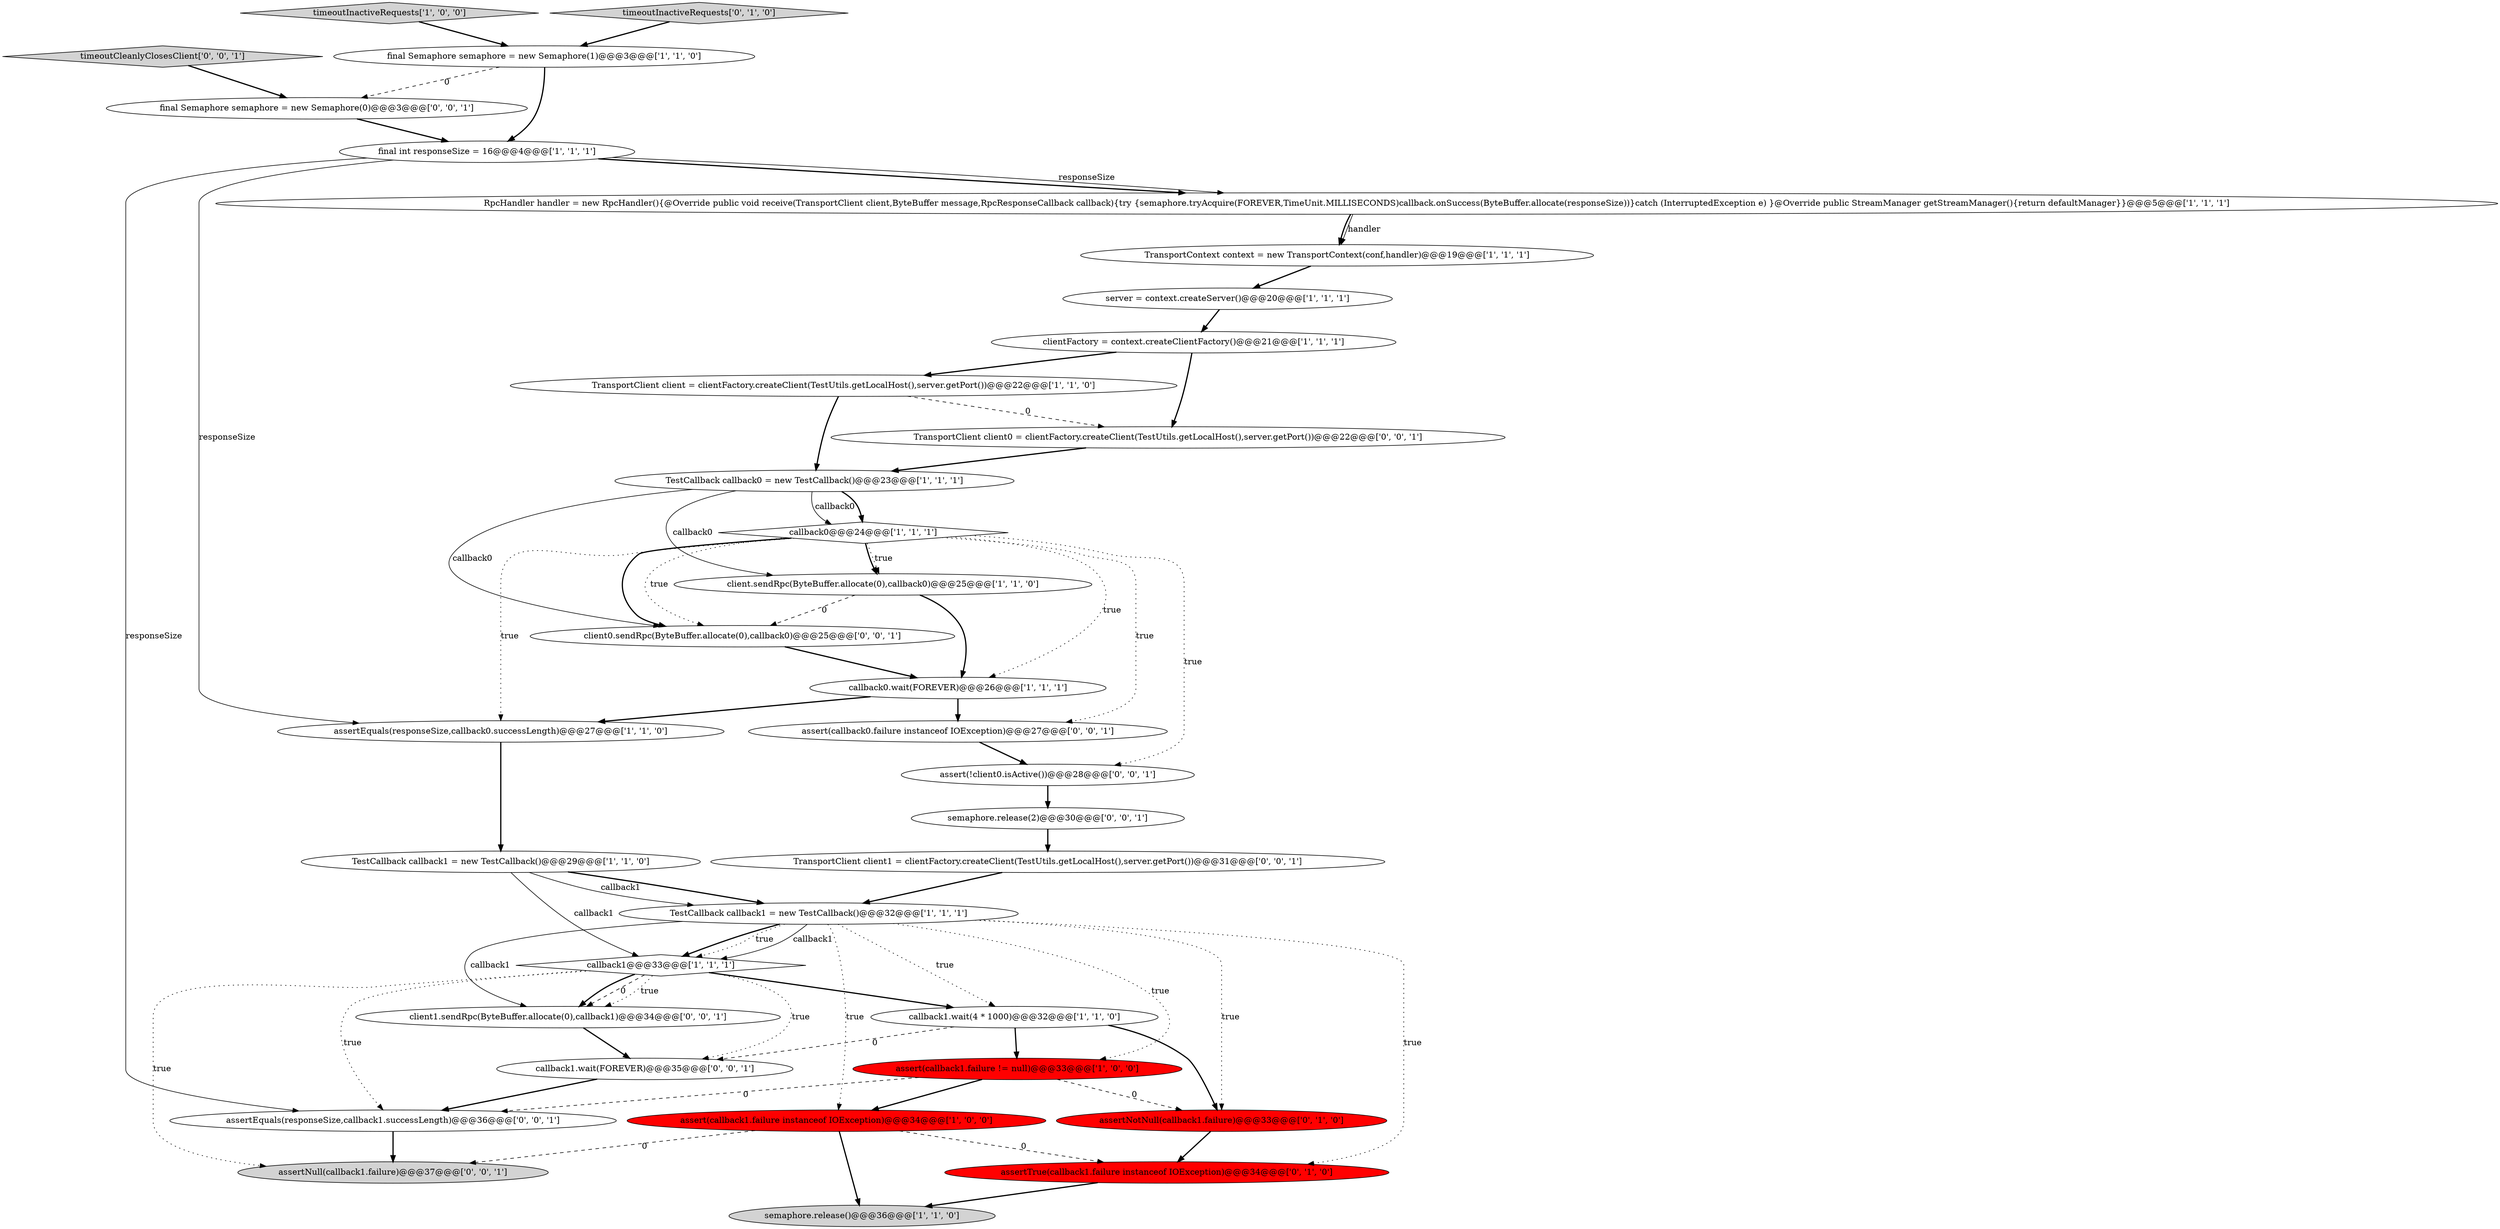 digraph {
2 [style = filled, label = "client.sendRpc(ByteBuffer.allocate(0),callback0)@@@25@@@['1', '1', '0']", fillcolor = white, shape = ellipse image = "AAA0AAABBB1BBB"];
10 [style = filled, label = "callback0@@@24@@@['1', '1', '1']", fillcolor = white, shape = diamond image = "AAA0AAABBB1BBB"];
8 [style = filled, label = "clientFactory = context.createClientFactory()@@@21@@@['1', '1', '1']", fillcolor = white, shape = ellipse image = "AAA0AAABBB1BBB"];
30 [style = filled, label = "callback1.wait(FOREVER)@@@35@@@['0', '0', '1']", fillcolor = white, shape = ellipse image = "AAA0AAABBB3BBB"];
20 [style = filled, label = "assertNotNull(callback1.failure)@@@33@@@['0', '1', '0']", fillcolor = red, shape = ellipse image = "AAA1AAABBB2BBB"];
17 [style = filled, label = "semaphore.release()@@@36@@@['1', '1', '0']", fillcolor = lightgray, shape = ellipse image = "AAA0AAABBB1BBB"];
16 [style = filled, label = "timeoutInactiveRequests['1', '0', '0']", fillcolor = lightgray, shape = diamond image = "AAA0AAABBB1BBB"];
3 [style = filled, label = "server = context.createServer()@@@20@@@['1', '1', '1']", fillcolor = white, shape = ellipse image = "AAA0AAABBB1BBB"];
24 [style = filled, label = "client0.sendRpc(ByteBuffer.allocate(0),callback0)@@@25@@@['0', '0', '1']", fillcolor = white, shape = ellipse image = "AAA0AAABBB3BBB"];
9 [style = filled, label = "TransportClient client = clientFactory.createClient(TestUtils.getLocalHost(),server.getPort())@@@22@@@['1', '1', '0']", fillcolor = white, shape = ellipse image = "AAA0AAABBB1BBB"];
26 [style = filled, label = "assertNull(callback1.failure)@@@37@@@['0', '0', '1']", fillcolor = lightgray, shape = ellipse image = "AAA0AAABBB3BBB"];
29 [style = filled, label = "final Semaphore semaphore = new Semaphore(0)@@@3@@@['0', '0', '1']", fillcolor = white, shape = ellipse image = "AAA0AAABBB3BBB"];
18 [style = filled, label = "RpcHandler handler = new RpcHandler(){@Override public void receive(TransportClient client,ByteBuffer message,RpcResponseCallback callback){try {semaphore.tryAcquire(FOREVER,TimeUnit.MILLISECONDS)callback.onSuccess(ByteBuffer.allocate(responseSize))}catch (InterruptedException e) }@Override public StreamManager getStreamManager(){return defaultManager}}@@@5@@@['1', '1', '1']", fillcolor = white, shape = ellipse image = "AAA0AAABBB1BBB"];
7 [style = filled, label = "callback1.wait(4 * 1000)@@@32@@@['1', '1', '0']", fillcolor = white, shape = ellipse image = "AAA0AAABBB1BBB"];
31 [style = filled, label = "TransportClient client0 = clientFactory.createClient(TestUtils.getLocalHost(),server.getPort())@@@22@@@['0', '0', '1']", fillcolor = white, shape = ellipse image = "AAA0AAABBB3BBB"];
22 [style = filled, label = "assertTrue(callback1.failure instanceof IOException)@@@34@@@['0', '1', '0']", fillcolor = red, shape = ellipse image = "AAA1AAABBB2BBB"];
12 [style = filled, label = "assert(callback1.failure != null)@@@33@@@['1', '0', '0']", fillcolor = red, shape = ellipse image = "AAA1AAABBB1BBB"];
5 [style = filled, label = "TestCallback callback1 = new TestCallback()@@@29@@@['1', '1', '0']", fillcolor = white, shape = ellipse image = "AAA0AAABBB1BBB"];
25 [style = filled, label = "client1.sendRpc(ByteBuffer.allocate(0),callback1)@@@34@@@['0', '0', '1']", fillcolor = white, shape = ellipse image = "AAA0AAABBB3BBB"];
34 [style = filled, label = "semaphore.release(2)@@@30@@@['0', '0', '1']", fillcolor = white, shape = ellipse image = "AAA0AAABBB3BBB"];
19 [style = filled, label = "TransportContext context = new TransportContext(conf,handler)@@@19@@@['1', '1', '1']", fillcolor = white, shape = ellipse image = "AAA0AAABBB1BBB"];
1 [style = filled, label = "TestCallback callback1 = new TestCallback()@@@32@@@['1', '1', '1']", fillcolor = white, shape = ellipse image = "AAA0AAABBB1BBB"];
23 [style = filled, label = "timeoutCleanlyClosesClient['0', '0', '1']", fillcolor = lightgray, shape = diamond image = "AAA0AAABBB3BBB"];
33 [style = filled, label = "assert(callback0.failure instanceof IOException)@@@27@@@['0', '0', '1']", fillcolor = white, shape = ellipse image = "AAA0AAABBB3BBB"];
32 [style = filled, label = "assertEquals(responseSize,callback1.successLength)@@@36@@@['0', '0', '1']", fillcolor = white, shape = ellipse image = "AAA0AAABBB3BBB"];
0 [style = filled, label = "TestCallback callback0 = new TestCallback()@@@23@@@['1', '1', '1']", fillcolor = white, shape = ellipse image = "AAA0AAABBB1BBB"];
21 [style = filled, label = "timeoutInactiveRequests['0', '1', '0']", fillcolor = lightgray, shape = diamond image = "AAA0AAABBB2BBB"];
11 [style = filled, label = "assertEquals(responseSize,callback0.successLength)@@@27@@@['1', '1', '0']", fillcolor = white, shape = ellipse image = "AAA0AAABBB1BBB"];
6 [style = filled, label = "callback1@@@33@@@['1', '1', '1']", fillcolor = white, shape = diamond image = "AAA0AAABBB1BBB"];
15 [style = filled, label = "final int responseSize = 16@@@4@@@['1', '1', '1']", fillcolor = white, shape = ellipse image = "AAA0AAABBB1BBB"];
27 [style = filled, label = "TransportClient client1 = clientFactory.createClient(TestUtils.getLocalHost(),server.getPort())@@@31@@@['0', '0', '1']", fillcolor = white, shape = ellipse image = "AAA0AAABBB3BBB"];
14 [style = filled, label = "final Semaphore semaphore = new Semaphore(1)@@@3@@@['1', '1', '0']", fillcolor = white, shape = ellipse image = "AAA0AAABBB1BBB"];
4 [style = filled, label = "callback0.wait(FOREVER)@@@26@@@['1', '1', '1']", fillcolor = white, shape = ellipse image = "AAA0AAABBB1BBB"];
28 [style = filled, label = "assert(!client0.isActive())@@@28@@@['0', '0', '1']", fillcolor = white, shape = ellipse image = "AAA0AAABBB3BBB"];
13 [style = filled, label = "assert(callback1.failure instanceof IOException)@@@34@@@['1', '0', '0']", fillcolor = red, shape = ellipse image = "AAA1AAABBB1BBB"];
6->30 [style = dotted, label="true"];
29->15 [style = bold, label=""];
27->1 [style = bold, label=""];
12->20 [style = dashed, label="0"];
9->0 [style = bold, label=""];
10->28 [style = dotted, label="true"];
8->31 [style = bold, label=""];
28->34 [style = bold, label=""];
7->12 [style = bold, label=""];
10->24 [style = bold, label=""];
31->0 [style = bold, label=""];
25->30 [style = bold, label=""];
33->28 [style = bold, label=""];
12->32 [style = dashed, label="0"];
1->22 [style = dotted, label="true"];
18->19 [style = bold, label=""];
0->24 [style = solid, label="callback0"];
1->6 [style = solid, label="callback1"];
30->32 [style = bold, label=""];
6->32 [style = dotted, label="true"];
7->20 [style = bold, label=""];
10->33 [style = dotted, label="true"];
4->33 [style = bold, label=""];
2->4 [style = bold, label=""];
15->18 [style = bold, label=""];
32->26 [style = bold, label=""];
13->26 [style = dashed, label="0"];
20->22 [style = bold, label=""];
15->18 [style = solid, label="responseSize"];
0->10 [style = solid, label="callback0"];
1->7 [style = dotted, label="true"];
23->29 [style = bold, label=""];
1->13 [style = dotted, label="true"];
12->13 [style = bold, label=""];
5->1 [style = bold, label=""];
11->5 [style = bold, label=""];
13->17 [style = bold, label=""];
0->10 [style = bold, label=""];
24->4 [style = bold, label=""];
1->6 [style = bold, label=""];
5->1 [style = solid, label="callback1"];
6->26 [style = dotted, label="true"];
9->31 [style = dashed, label="0"];
6->25 [style = dashed, label="0"];
18->19 [style = solid, label="handler"];
15->32 [style = solid, label="responseSize"];
10->2 [style = dotted, label="true"];
10->11 [style = dotted, label="true"];
0->2 [style = solid, label="callback0"];
10->24 [style = dotted, label="true"];
3->8 [style = bold, label=""];
7->30 [style = dashed, label="0"];
1->12 [style = dotted, label="true"];
6->25 [style = dotted, label="true"];
8->9 [style = bold, label=""];
22->17 [style = bold, label=""];
16->14 [style = bold, label=""];
1->6 [style = dotted, label="true"];
14->15 [style = bold, label=""];
10->2 [style = bold, label=""];
10->4 [style = dotted, label="true"];
2->24 [style = dashed, label="0"];
6->7 [style = bold, label=""];
4->11 [style = bold, label=""];
5->6 [style = solid, label="callback1"];
34->27 [style = bold, label=""];
14->29 [style = dashed, label="0"];
13->22 [style = dashed, label="0"];
19->3 [style = bold, label=""];
1->25 [style = solid, label="callback1"];
1->20 [style = dotted, label="true"];
6->25 [style = bold, label=""];
21->14 [style = bold, label=""];
15->11 [style = solid, label="responseSize"];
}
